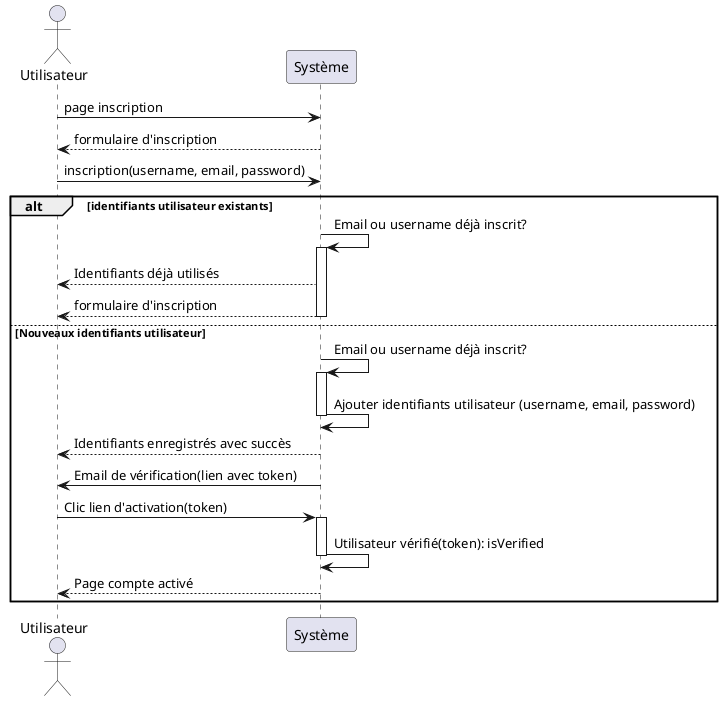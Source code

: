 @startuml Sequence Register
'https://plantuml.com/sequence-diagram

actor Utilisateur

Utilisateur -> Système: page inscription
Système --> Utilisateur: formulaire d'inscription
Utilisateur -> Système: inscription(username, email, password)

alt identifiants utilisateur existants
    Système -> Système: Email ou username déjà inscrit?
    activate Système
    Système --> Utilisateur: Identifiants déjà utilisés
    Système --> Utilisateur: formulaire d'inscription
    deactivate Système
else Nouveaux identifiants utilisateur
    Système -> Système: Email ou username déjà inscrit?
    activate Système
    Système -> Système: Ajouter identifiants utilisateur (username, email, password)
    deactivate Système
    Système --> Utilisateur: Identifiants enregistrés avec succès
    Système -> Utilisateur: Email de vérification(lien avec token)
    Utilisateur -> Système: Clic lien d'activation(token)
    activate Système
    Système -> Système: Utilisateur vérifié(token): isVerified
    deactivate Système
    Système --> Utilisateur: Page compte activé
end

@enduml
